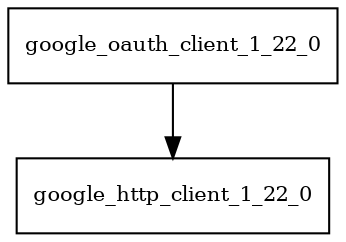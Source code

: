 digraph google_oauth_client_1_22_0_dependencies {
  node [shape = box, fontsize=10.0];
  google_oauth_client_1_22_0 -> google_http_client_1_22_0;
}

